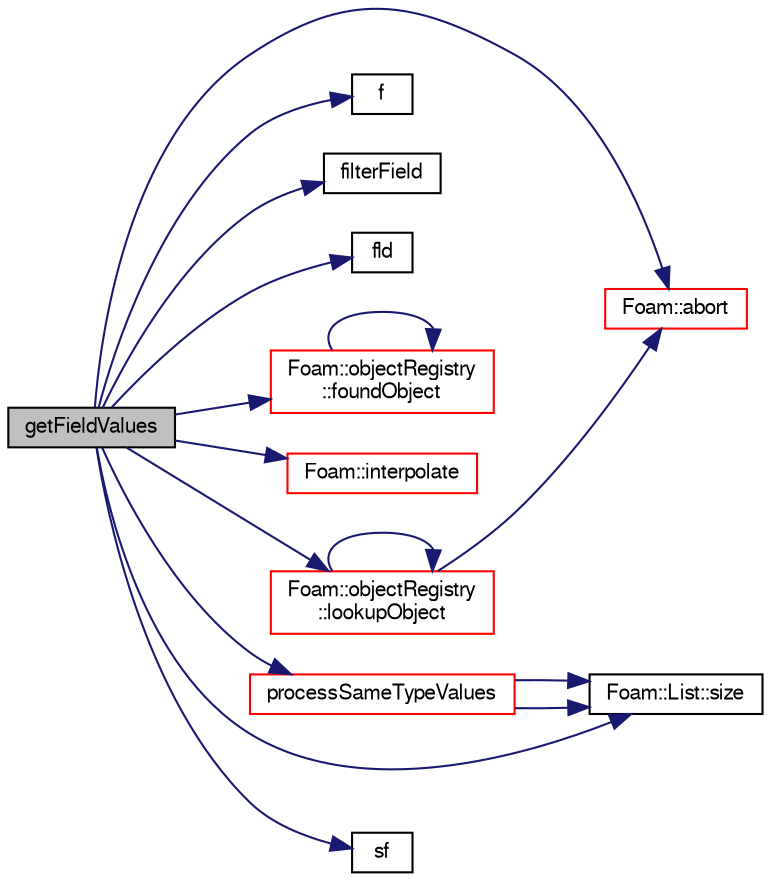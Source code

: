 digraph "getFieldValues"
{
  bgcolor="transparent";
  edge [fontname="FreeSans",fontsize="10",labelfontname="FreeSans",labelfontsize="10"];
  node [fontname="FreeSans",fontsize="10",shape=record];
  rankdir="LR";
  Node1493 [label="getFieldValues",height=0.2,width=0.4,color="black", fillcolor="grey75", style="filled", fontcolor="black"];
  Node1493 -> Node1494 [color="midnightblue",fontsize="10",style="solid",fontname="FreeSans"];
  Node1494 [label="Foam::abort",height=0.2,width=0.4,color="red",URL="$a21124.html#a447107a607d03e417307c203fa5fb44b"];
  Node1493 -> Node1537 [color="midnightblue",fontsize="10",style="solid",fontname="FreeSans"];
  Node1537 [label="f",height=0.2,width=0.4,color="black",URL="$a17900.html#a888be93833ac7a23170555c69c690288"];
  Node1493 -> Node1538 [color="midnightblue",fontsize="10",style="solid",fontname="FreeSans"];
  Node1538 [label="filterField",height=0.2,width=0.4,color="black",URL="$a28726.html#a08bca434223e89ba9da9dfc1032e5f5a",tooltip="Filter a surface field according to faceIds. "];
  Node1493 -> Node1539 [color="midnightblue",fontsize="10",style="solid",fontname="FreeSans"];
  Node1539 [label="fld",height=0.2,width=0.4,color="black",URL="$a18899.html#a378472d1f8b33eeefbda63a947476c8c"];
  Node1493 -> Node1540 [color="midnightblue",fontsize="10",style="solid",fontname="FreeSans"];
  Node1540 [label="Foam::objectRegistry\l::foundObject",height=0.2,width=0.4,color="red",URL="$a26326.html#afb1fd730975d12fa5bcd4252fbf2b92c",tooltip="Is the named Type found? "];
  Node1540 -> Node1540 [color="midnightblue",fontsize="10",style="solid",fontname="FreeSans"];
  Node1493 -> Node1551 [color="midnightblue",fontsize="10",style="solid",fontname="FreeSans"];
  Node1551 [label="Foam::interpolate",height=0.2,width=0.4,color="red",URL="$a21124.html#aba5fff183ec42758b0944abeabec41ea"];
  Node1493 -> Node1560 [color="midnightblue",fontsize="10",style="solid",fontname="FreeSans"];
  Node1560 [label="Foam::objectRegistry\l::lookupObject",height=0.2,width=0.4,color="red",URL="$a26326.html#a8b49296f8410366342c524250612c2aa",tooltip="Lookup and return the object of the given Type. "];
  Node1560 -> Node1494 [color="midnightblue",fontsize="10",style="solid",fontname="FreeSans"];
  Node1560 -> Node1560 [color="midnightblue",fontsize="10",style="solid",fontname="FreeSans"];
  Node1493 -> Node1561 [color="midnightblue",fontsize="10",style="solid",fontname="FreeSans"];
  Node1561 [label="processSameTypeValues",height=0.2,width=0.4,color="red",URL="$a28726.html#a41d519fb17fb326997de3ffb25384387",tooltip="Apply the &#39;operation&#39; to the values. Operation has to. "];
  Node1561 -> Node1556 [color="midnightblue",fontsize="10",style="solid",fontname="FreeSans"];
  Node1556 [label="Foam::List::size",height=0.2,width=0.4,color="black",URL="$a25694.html#a8a5f6fa29bd4b500caf186f60245b384",tooltip="Override size to be inconsistent with allocated storage. "];
  Node1561 -> Node1556 [color="midnightblue",fontsize="10",style="solid",fontname="FreeSans"];
  Node1493 -> Node1564 [color="midnightblue",fontsize="10",style="solid",fontname="FreeSans"];
  Node1564 [label="sf",height=0.2,width=0.4,color="black",URL="$a19016.html#ab318caaec810447a252e6134c88a7a77"];
  Node1493 -> Node1556 [color="midnightblue",fontsize="10",style="solid",fontname="FreeSans"];
}
